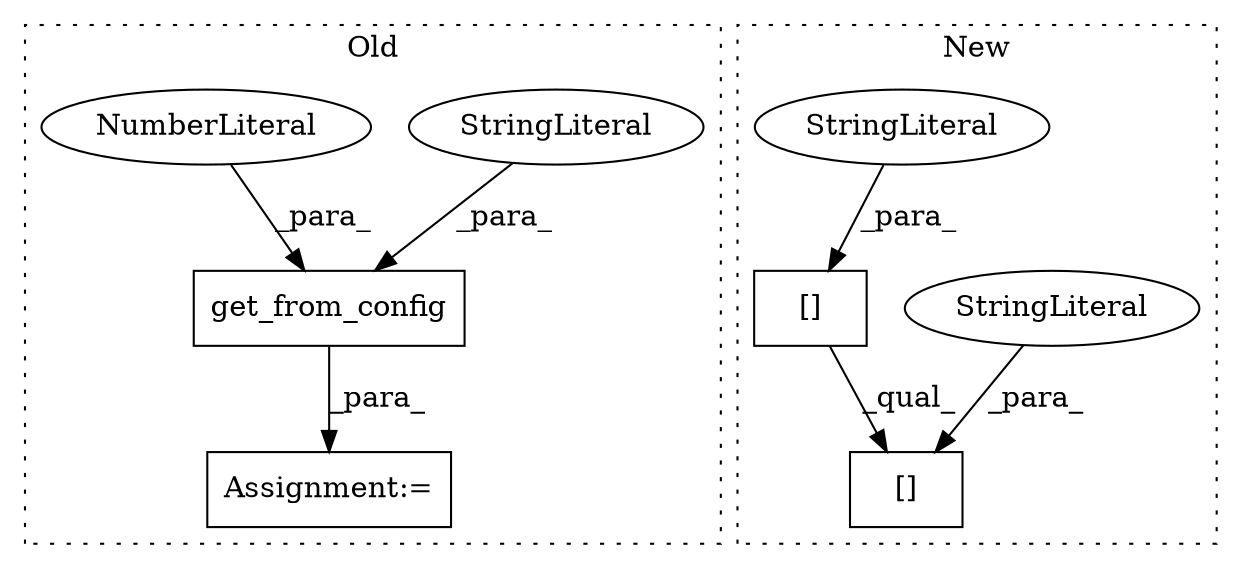 digraph G {
subgraph cluster0 {
1 [label="get_from_config" a="32" s="538,570" l="16,1" shape="box"];
4 [label="StringLiteral" a="45" s="554" l="14" shape="ellipse"];
5 [label="Assignment:=" a="7" s="532" l="1" shape="box"];
8 [label="NumberLiteral" a="34" s="569" l="1" shape="ellipse"];
label = "Old";
style="dotted";
}
subgraph cluster1 {
2 [label="[]" a="2" s="737,766" l="15,1" shape="box"];
3 [label="StringLiteral" a="45" s="752" l="14" shape="ellipse"];
6 [label="[]" a="2" s="737,750" l="7,1" shape="box"];
7 [label="StringLiteral" a="45" s="744" l="6" shape="ellipse"];
label = "New";
style="dotted";
}
1 -> 5 [label="_para_"];
3 -> 2 [label="_para_"];
4 -> 1 [label="_para_"];
6 -> 2 [label="_qual_"];
7 -> 6 [label="_para_"];
8 -> 1 [label="_para_"];
}